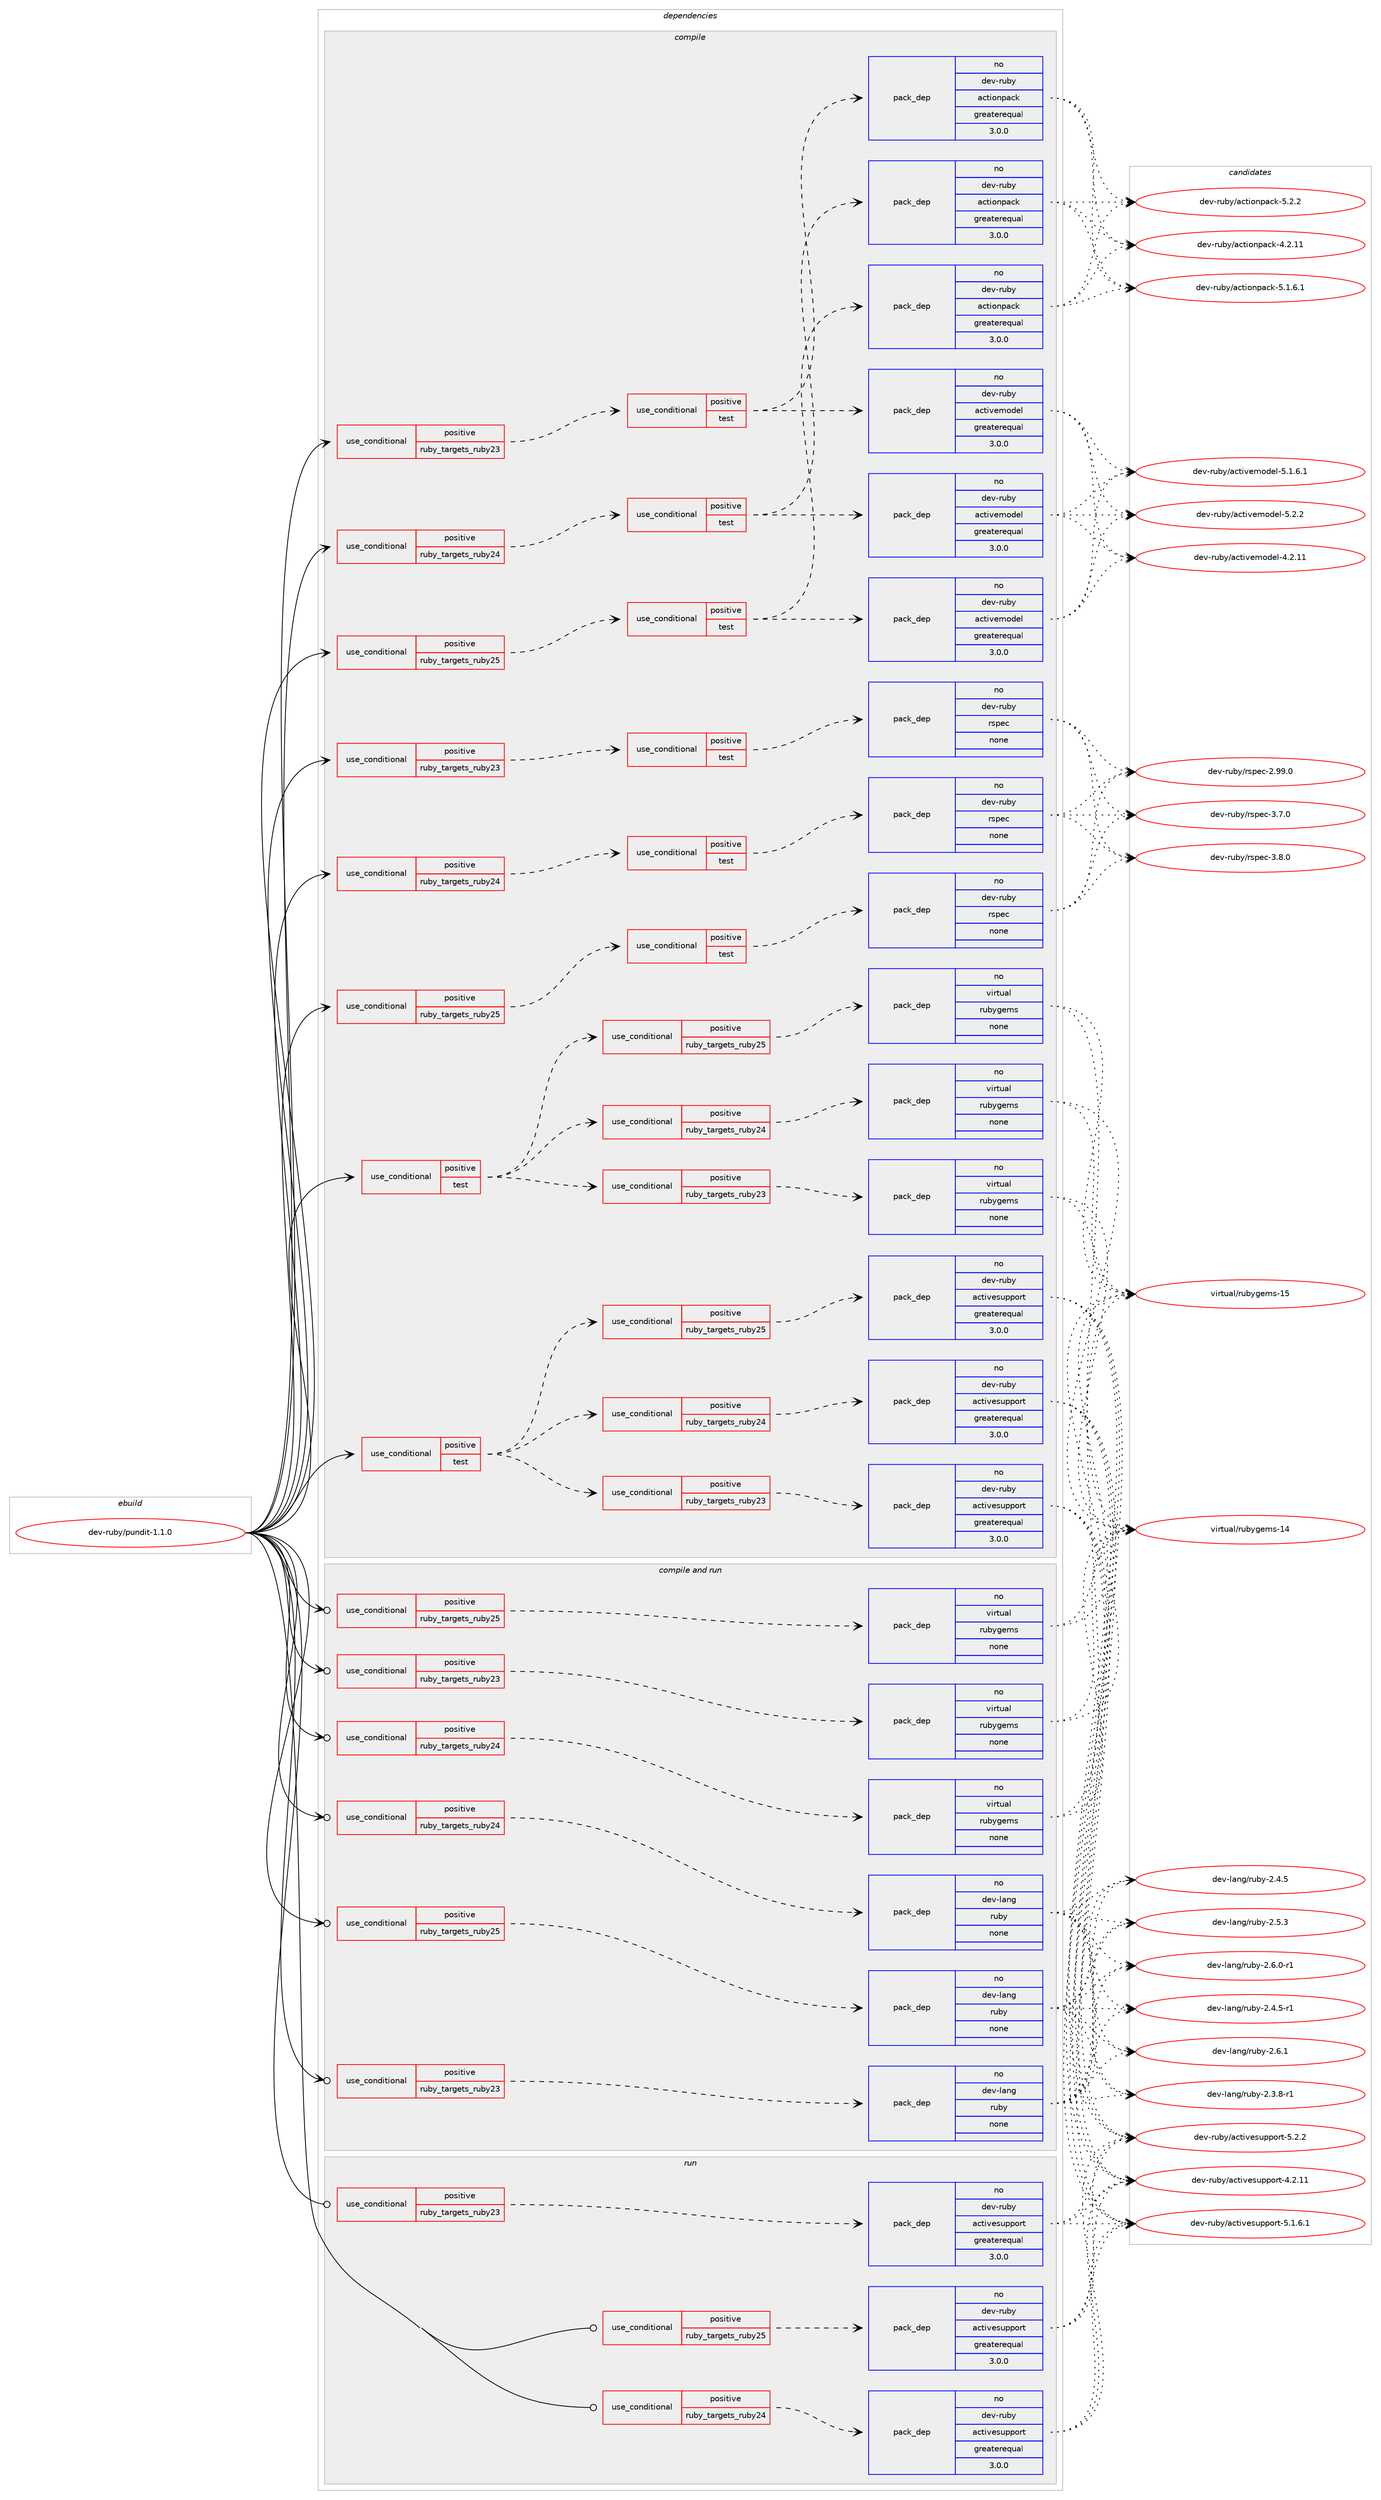 digraph prolog {

# *************
# Graph options
# *************

newrank=true;
concentrate=true;
compound=true;
graph [rankdir=LR,fontname=Helvetica,fontsize=10,ranksep=1.5];#, ranksep=2.5, nodesep=0.2];
edge  [arrowhead=vee];
node  [fontname=Helvetica,fontsize=10];

# **********
# The ebuild
# **********

subgraph cluster_leftcol {
color=gray;
rank=same;
label=<<i>ebuild</i>>;
id [label="dev-ruby/pundit-1.1.0", color=red, width=4, href="../dev-ruby/pundit-1.1.0.svg"];
}

# ****************
# The dependencies
# ****************

subgraph cluster_midcol {
color=gray;
label=<<i>dependencies</i>>;
subgraph cluster_compile {
fillcolor="#eeeeee";
style=filled;
label=<<i>compile</i>>;
subgraph cond410048 {
dependency1512739 [label=<<TABLE BORDER="0" CELLBORDER="1" CELLSPACING="0" CELLPADDING="4"><TR><TD ROWSPAN="3" CELLPADDING="10">use_conditional</TD></TR><TR><TD>positive</TD></TR><TR><TD>ruby_targets_ruby23</TD></TR></TABLE>>, shape=none, color=red];
subgraph cond410049 {
dependency1512740 [label=<<TABLE BORDER="0" CELLBORDER="1" CELLSPACING="0" CELLPADDING="4"><TR><TD ROWSPAN="3" CELLPADDING="10">use_conditional</TD></TR><TR><TD>positive</TD></TR><TR><TD>test</TD></TR></TABLE>>, shape=none, color=red];
subgraph pack1079185 {
dependency1512741 [label=<<TABLE BORDER="0" CELLBORDER="1" CELLSPACING="0" CELLPADDING="4" WIDTH="220"><TR><TD ROWSPAN="6" CELLPADDING="30">pack_dep</TD></TR><TR><TD WIDTH="110">no</TD></TR><TR><TD>dev-ruby</TD></TR><TR><TD>actionpack</TD></TR><TR><TD>greaterequal</TD></TR><TR><TD>3.0.0</TD></TR></TABLE>>, shape=none, color=blue];
}
dependency1512740:e -> dependency1512741:w [weight=20,style="dashed",arrowhead="vee"];
subgraph pack1079186 {
dependency1512742 [label=<<TABLE BORDER="0" CELLBORDER="1" CELLSPACING="0" CELLPADDING="4" WIDTH="220"><TR><TD ROWSPAN="6" CELLPADDING="30">pack_dep</TD></TR><TR><TD WIDTH="110">no</TD></TR><TR><TD>dev-ruby</TD></TR><TR><TD>activemodel</TD></TR><TR><TD>greaterequal</TD></TR><TR><TD>3.0.0</TD></TR></TABLE>>, shape=none, color=blue];
}
dependency1512740:e -> dependency1512742:w [weight=20,style="dashed",arrowhead="vee"];
}
dependency1512739:e -> dependency1512740:w [weight=20,style="dashed",arrowhead="vee"];
}
id:e -> dependency1512739:w [weight=20,style="solid",arrowhead="vee"];
subgraph cond410050 {
dependency1512743 [label=<<TABLE BORDER="0" CELLBORDER="1" CELLSPACING="0" CELLPADDING="4"><TR><TD ROWSPAN="3" CELLPADDING="10">use_conditional</TD></TR><TR><TD>positive</TD></TR><TR><TD>ruby_targets_ruby23</TD></TR></TABLE>>, shape=none, color=red];
subgraph cond410051 {
dependency1512744 [label=<<TABLE BORDER="0" CELLBORDER="1" CELLSPACING="0" CELLPADDING="4"><TR><TD ROWSPAN="3" CELLPADDING="10">use_conditional</TD></TR><TR><TD>positive</TD></TR><TR><TD>test</TD></TR></TABLE>>, shape=none, color=red];
subgraph pack1079187 {
dependency1512745 [label=<<TABLE BORDER="0" CELLBORDER="1" CELLSPACING="0" CELLPADDING="4" WIDTH="220"><TR><TD ROWSPAN="6" CELLPADDING="30">pack_dep</TD></TR><TR><TD WIDTH="110">no</TD></TR><TR><TD>dev-ruby</TD></TR><TR><TD>rspec</TD></TR><TR><TD>none</TD></TR><TR><TD></TD></TR></TABLE>>, shape=none, color=blue];
}
dependency1512744:e -> dependency1512745:w [weight=20,style="dashed",arrowhead="vee"];
}
dependency1512743:e -> dependency1512744:w [weight=20,style="dashed",arrowhead="vee"];
}
id:e -> dependency1512743:w [weight=20,style="solid",arrowhead="vee"];
subgraph cond410052 {
dependency1512746 [label=<<TABLE BORDER="0" CELLBORDER="1" CELLSPACING="0" CELLPADDING="4"><TR><TD ROWSPAN="3" CELLPADDING="10">use_conditional</TD></TR><TR><TD>positive</TD></TR><TR><TD>ruby_targets_ruby24</TD></TR></TABLE>>, shape=none, color=red];
subgraph cond410053 {
dependency1512747 [label=<<TABLE BORDER="0" CELLBORDER="1" CELLSPACING="0" CELLPADDING="4"><TR><TD ROWSPAN="3" CELLPADDING="10">use_conditional</TD></TR><TR><TD>positive</TD></TR><TR><TD>test</TD></TR></TABLE>>, shape=none, color=red];
subgraph pack1079188 {
dependency1512748 [label=<<TABLE BORDER="0" CELLBORDER="1" CELLSPACING="0" CELLPADDING="4" WIDTH="220"><TR><TD ROWSPAN="6" CELLPADDING="30">pack_dep</TD></TR><TR><TD WIDTH="110">no</TD></TR><TR><TD>dev-ruby</TD></TR><TR><TD>actionpack</TD></TR><TR><TD>greaterequal</TD></TR><TR><TD>3.0.0</TD></TR></TABLE>>, shape=none, color=blue];
}
dependency1512747:e -> dependency1512748:w [weight=20,style="dashed",arrowhead="vee"];
subgraph pack1079189 {
dependency1512749 [label=<<TABLE BORDER="0" CELLBORDER="1" CELLSPACING="0" CELLPADDING="4" WIDTH="220"><TR><TD ROWSPAN="6" CELLPADDING="30">pack_dep</TD></TR><TR><TD WIDTH="110">no</TD></TR><TR><TD>dev-ruby</TD></TR><TR><TD>activemodel</TD></TR><TR><TD>greaterequal</TD></TR><TR><TD>3.0.0</TD></TR></TABLE>>, shape=none, color=blue];
}
dependency1512747:e -> dependency1512749:w [weight=20,style="dashed",arrowhead="vee"];
}
dependency1512746:e -> dependency1512747:w [weight=20,style="dashed",arrowhead="vee"];
}
id:e -> dependency1512746:w [weight=20,style="solid",arrowhead="vee"];
subgraph cond410054 {
dependency1512750 [label=<<TABLE BORDER="0" CELLBORDER="1" CELLSPACING="0" CELLPADDING="4"><TR><TD ROWSPAN="3" CELLPADDING="10">use_conditional</TD></TR><TR><TD>positive</TD></TR><TR><TD>ruby_targets_ruby24</TD></TR></TABLE>>, shape=none, color=red];
subgraph cond410055 {
dependency1512751 [label=<<TABLE BORDER="0" CELLBORDER="1" CELLSPACING="0" CELLPADDING="4"><TR><TD ROWSPAN="3" CELLPADDING="10">use_conditional</TD></TR><TR><TD>positive</TD></TR><TR><TD>test</TD></TR></TABLE>>, shape=none, color=red];
subgraph pack1079190 {
dependency1512752 [label=<<TABLE BORDER="0" CELLBORDER="1" CELLSPACING="0" CELLPADDING="4" WIDTH="220"><TR><TD ROWSPAN="6" CELLPADDING="30">pack_dep</TD></TR><TR><TD WIDTH="110">no</TD></TR><TR><TD>dev-ruby</TD></TR><TR><TD>rspec</TD></TR><TR><TD>none</TD></TR><TR><TD></TD></TR></TABLE>>, shape=none, color=blue];
}
dependency1512751:e -> dependency1512752:w [weight=20,style="dashed",arrowhead="vee"];
}
dependency1512750:e -> dependency1512751:w [weight=20,style="dashed",arrowhead="vee"];
}
id:e -> dependency1512750:w [weight=20,style="solid",arrowhead="vee"];
subgraph cond410056 {
dependency1512753 [label=<<TABLE BORDER="0" CELLBORDER="1" CELLSPACING="0" CELLPADDING="4"><TR><TD ROWSPAN="3" CELLPADDING="10">use_conditional</TD></TR><TR><TD>positive</TD></TR><TR><TD>ruby_targets_ruby25</TD></TR></TABLE>>, shape=none, color=red];
subgraph cond410057 {
dependency1512754 [label=<<TABLE BORDER="0" CELLBORDER="1" CELLSPACING="0" CELLPADDING="4"><TR><TD ROWSPAN="3" CELLPADDING="10">use_conditional</TD></TR><TR><TD>positive</TD></TR><TR><TD>test</TD></TR></TABLE>>, shape=none, color=red];
subgraph pack1079191 {
dependency1512755 [label=<<TABLE BORDER="0" CELLBORDER="1" CELLSPACING="0" CELLPADDING="4" WIDTH="220"><TR><TD ROWSPAN="6" CELLPADDING="30">pack_dep</TD></TR><TR><TD WIDTH="110">no</TD></TR><TR><TD>dev-ruby</TD></TR><TR><TD>actionpack</TD></TR><TR><TD>greaterequal</TD></TR><TR><TD>3.0.0</TD></TR></TABLE>>, shape=none, color=blue];
}
dependency1512754:e -> dependency1512755:w [weight=20,style="dashed",arrowhead="vee"];
subgraph pack1079192 {
dependency1512756 [label=<<TABLE BORDER="0" CELLBORDER="1" CELLSPACING="0" CELLPADDING="4" WIDTH="220"><TR><TD ROWSPAN="6" CELLPADDING="30">pack_dep</TD></TR><TR><TD WIDTH="110">no</TD></TR><TR><TD>dev-ruby</TD></TR><TR><TD>activemodel</TD></TR><TR><TD>greaterequal</TD></TR><TR><TD>3.0.0</TD></TR></TABLE>>, shape=none, color=blue];
}
dependency1512754:e -> dependency1512756:w [weight=20,style="dashed",arrowhead="vee"];
}
dependency1512753:e -> dependency1512754:w [weight=20,style="dashed",arrowhead="vee"];
}
id:e -> dependency1512753:w [weight=20,style="solid",arrowhead="vee"];
subgraph cond410058 {
dependency1512757 [label=<<TABLE BORDER="0" CELLBORDER="1" CELLSPACING="0" CELLPADDING="4"><TR><TD ROWSPAN="3" CELLPADDING="10">use_conditional</TD></TR><TR><TD>positive</TD></TR><TR><TD>ruby_targets_ruby25</TD></TR></TABLE>>, shape=none, color=red];
subgraph cond410059 {
dependency1512758 [label=<<TABLE BORDER="0" CELLBORDER="1" CELLSPACING="0" CELLPADDING="4"><TR><TD ROWSPAN="3" CELLPADDING="10">use_conditional</TD></TR><TR><TD>positive</TD></TR><TR><TD>test</TD></TR></TABLE>>, shape=none, color=red];
subgraph pack1079193 {
dependency1512759 [label=<<TABLE BORDER="0" CELLBORDER="1" CELLSPACING="0" CELLPADDING="4" WIDTH="220"><TR><TD ROWSPAN="6" CELLPADDING="30">pack_dep</TD></TR><TR><TD WIDTH="110">no</TD></TR><TR><TD>dev-ruby</TD></TR><TR><TD>rspec</TD></TR><TR><TD>none</TD></TR><TR><TD></TD></TR></TABLE>>, shape=none, color=blue];
}
dependency1512758:e -> dependency1512759:w [weight=20,style="dashed",arrowhead="vee"];
}
dependency1512757:e -> dependency1512758:w [weight=20,style="dashed",arrowhead="vee"];
}
id:e -> dependency1512757:w [weight=20,style="solid",arrowhead="vee"];
subgraph cond410060 {
dependency1512760 [label=<<TABLE BORDER="0" CELLBORDER="1" CELLSPACING="0" CELLPADDING="4"><TR><TD ROWSPAN="3" CELLPADDING="10">use_conditional</TD></TR><TR><TD>positive</TD></TR><TR><TD>test</TD></TR></TABLE>>, shape=none, color=red];
subgraph cond410061 {
dependency1512761 [label=<<TABLE BORDER="0" CELLBORDER="1" CELLSPACING="0" CELLPADDING="4"><TR><TD ROWSPAN="3" CELLPADDING="10">use_conditional</TD></TR><TR><TD>positive</TD></TR><TR><TD>ruby_targets_ruby23</TD></TR></TABLE>>, shape=none, color=red];
subgraph pack1079194 {
dependency1512762 [label=<<TABLE BORDER="0" CELLBORDER="1" CELLSPACING="0" CELLPADDING="4" WIDTH="220"><TR><TD ROWSPAN="6" CELLPADDING="30">pack_dep</TD></TR><TR><TD WIDTH="110">no</TD></TR><TR><TD>dev-ruby</TD></TR><TR><TD>activesupport</TD></TR><TR><TD>greaterequal</TD></TR><TR><TD>3.0.0</TD></TR></TABLE>>, shape=none, color=blue];
}
dependency1512761:e -> dependency1512762:w [weight=20,style="dashed",arrowhead="vee"];
}
dependency1512760:e -> dependency1512761:w [weight=20,style="dashed",arrowhead="vee"];
subgraph cond410062 {
dependency1512763 [label=<<TABLE BORDER="0" CELLBORDER="1" CELLSPACING="0" CELLPADDING="4"><TR><TD ROWSPAN="3" CELLPADDING="10">use_conditional</TD></TR><TR><TD>positive</TD></TR><TR><TD>ruby_targets_ruby24</TD></TR></TABLE>>, shape=none, color=red];
subgraph pack1079195 {
dependency1512764 [label=<<TABLE BORDER="0" CELLBORDER="1" CELLSPACING="0" CELLPADDING="4" WIDTH="220"><TR><TD ROWSPAN="6" CELLPADDING="30">pack_dep</TD></TR><TR><TD WIDTH="110">no</TD></TR><TR><TD>dev-ruby</TD></TR><TR><TD>activesupport</TD></TR><TR><TD>greaterequal</TD></TR><TR><TD>3.0.0</TD></TR></TABLE>>, shape=none, color=blue];
}
dependency1512763:e -> dependency1512764:w [weight=20,style="dashed",arrowhead="vee"];
}
dependency1512760:e -> dependency1512763:w [weight=20,style="dashed",arrowhead="vee"];
subgraph cond410063 {
dependency1512765 [label=<<TABLE BORDER="0" CELLBORDER="1" CELLSPACING="0" CELLPADDING="4"><TR><TD ROWSPAN="3" CELLPADDING="10">use_conditional</TD></TR><TR><TD>positive</TD></TR><TR><TD>ruby_targets_ruby25</TD></TR></TABLE>>, shape=none, color=red];
subgraph pack1079196 {
dependency1512766 [label=<<TABLE BORDER="0" CELLBORDER="1" CELLSPACING="0" CELLPADDING="4" WIDTH="220"><TR><TD ROWSPAN="6" CELLPADDING="30">pack_dep</TD></TR><TR><TD WIDTH="110">no</TD></TR><TR><TD>dev-ruby</TD></TR><TR><TD>activesupport</TD></TR><TR><TD>greaterequal</TD></TR><TR><TD>3.0.0</TD></TR></TABLE>>, shape=none, color=blue];
}
dependency1512765:e -> dependency1512766:w [weight=20,style="dashed",arrowhead="vee"];
}
dependency1512760:e -> dependency1512765:w [weight=20,style="dashed",arrowhead="vee"];
}
id:e -> dependency1512760:w [weight=20,style="solid",arrowhead="vee"];
subgraph cond410064 {
dependency1512767 [label=<<TABLE BORDER="0" CELLBORDER="1" CELLSPACING="0" CELLPADDING="4"><TR><TD ROWSPAN="3" CELLPADDING="10">use_conditional</TD></TR><TR><TD>positive</TD></TR><TR><TD>test</TD></TR></TABLE>>, shape=none, color=red];
subgraph cond410065 {
dependency1512768 [label=<<TABLE BORDER="0" CELLBORDER="1" CELLSPACING="0" CELLPADDING="4"><TR><TD ROWSPAN="3" CELLPADDING="10">use_conditional</TD></TR><TR><TD>positive</TD></TR><TR><TD>ruby_targets_ruby23</TD></TR></TABLE>>, shape=none, color=red];
subgraph pack1079197 {
dependency1512769 [label=<<TABLE BORDER="0" CELLBORDER="1" CELLSPACING="0" CELLPADDING="4" WIDTH="220"><TR><TD ROWSPAN="6" CELLPADDING="30">pack_dep</TD></TR><TR><TD WIDTH="110">no</TD></TR><TR><TD>virtual</TD></TR><TR><TD>rubygems</TD></TR><TR><TD>none</TD></TR><TR><TD></TD></TR></TABLE>>, shape=none, color=blue];
}
dependency1512768:e -> dependency1512769:w [weight=20,style="dashed",arrowhead="vee"];
}
dependency1512767:e -> dependency1512768:w [weight=20,style="dashed",arrowhead="vee"];
subgraph cond410066 {
dependency1512770 [label=<<TABLE BORDER="0" CELLBORDER="1" CELLSPACING="0" CELLPADDING="4"><TR><TD ROWSPAN="3" CELLPADDING="10">use_conditional</TD></TR><TR><TD>positive</TD></TR><TR><TD>ruby_targets_ruby24</TD></TR></TABLE>>, shape=none, color=red];
subgraph pack1079198 {
dependency1512771 [label=<<TABLE BORDER="0" CELLBORDER="1" CELLSPACING="0" CELLPADDING="4" WIDTH="220"><TR><TD ROWSPAN="6" CELLPADDING="30">pack_dep</TD></TR><TR><TD WIDTH="110">no</TD></TR><TR><TD>virtual</TD></TR><TR><TD>rubygems</TD></TR><TR><TD>none</TD></TR><TR><TD></TD></TR></TABLE>>, shape=none, color=blue];
}
dependency1512770:e -> dependency1512771:w [weight=20,style="dashed",arrowhead="vee"];
}
dependency1512767:e -> dependency1512770:w [weight=20,style="dashed",arrowhead="vee"];
subgraph cond410067 {
dependency1512772 [label=<<TABLE BORDER="0" CELLBORDER="1" CELLSPACING="0" CELLPADDING="4"><TR><TD ROWSPAN="3" CELLPADDING="10">use_conditional</TD></TR><TR><TD>positive</TD></TR><TR><TD>ruby_targets_ruby25</TD></TR></TABLE>>, shape=none, color=red];
subgraph pack1079199 {
dependency1512773 [label=<<TABLE BORDER="0" CELLBORDER="1" CELLSPACING="0" CELLPADDING="4" WIDTH="220"><TR><TD ROWSPAN="6" CELLPADDING="30">pack_dep</TD></TR><TR><TD WIDTH="110">no</TD></TR><TR><TD>virtual</TD></TR><TR><TD>rubygems</TD></TR><TR><TD>none</TD></TR><TR><TD></TD></TR></TABLE>>, shape=none, color=blue];
}
dependency1512772:e -> dependency1512773:w [weight=20,style="dashed",arrowhead="vee"];
}
dependency1512767:e -> dependency1512772:w [weight=20,style="dashed",arrowhead="vee"];
}
id:e -> dependency1512767:w [weight=20,style="solid",arrowhead="vee"];
}
subgraph cluster_compileandrun {
fillcolor="#eeeeee";
style=filled;
label=<<i>compile and run</i>>;
subgraph cond410068 {
dependency1512774 [label=<<TABLE BORDER="0" CELLBORDER="1" CELLSPACING="0" CELLPADDING="4"><TR><TD ROWSPAN="3" CELLPADDING="10">use_conditional</TD></TR><TR><TD>positive</TD></TR><TR><TD>ruby_targets_ruby23</TD></TR></TABLE>>, shape=none, color=red];
subgraph pack1079200 {
dependency1512775 [label=<<TABLE BORDER="0" CELLBORDER="1" CELLSPACING="0" CELLPADDING="4" WIDTH="220"><TR><TD ROWSPAN="6" CELLPADDING="30">pack_dep</TD></TR><TR><TD WIDTH="110">no</TD></TR><TR><TD>dev-lang</TD></TR><TR><TD>ruby</TD></TR><TR><TD>none</TD></TR><TR><TD></TD></TR></TABLE>>, shape=none, color=blue];
}
dependency1512774:e -> dependency1512775:w [weight=20,style="dashed",arrowhead="vee"];
}
id:e -> dependency1512774:w [weight=20,style="solid",arrowhead="odotvee"];
subgraph cond410069 {
dependency1512776 [label=<<TABLE BORDER="0" CELLBORDER="1" CELLSPACING="0" CELLPADDING="4"><TR><TD ROWSPAN="3" CELLPADDING="10">use_conditional</TD></TR><TR><TD>positive</TD></TR><TR><TD>ruby_targets_ruby23</TD></TR></TABLE>>, shape=none, color=red];
subgraph pack1079201 {
dependency1512777 [label=<<TABLE BORDER="0" CELLBORDER="1" CELLSPACING="0" CELLPADDING="4" WIDTH="220"><TR><TD ROWSPAN="6" CELLPADDING="30">pack_dep</TD></TR><TR><TD WIDTH="110">no</TD></TR><TR><TD>virtual</TD></TR><TR><TD>rubygems</TD></TR><TR><TD>none</TD></TR><TR><TD></TD></TR></TABLE>>, shape=none, color=blue];
}
dependency1512776:e -> dependency1512777:w [weight=20,style="dashed",arrowhead="vee"];
}
id:e -> dependency1512776:w [weight=20,style="solid",arrowhead="odotvee"];
subgraph cond410070 {
dependency1512778 [label=<<TABLE BORDER="0" CELLBORDER="1" CELLSPACING="0" CELLPADDING="4"><TR><TD ROWSPAN="3" CELLPADDING="10">use_conditional</TD></TR><TR><TD>positive</TD></TR><TR><TD>ruby_targets_ruby24</TD></TR></TABLE>>, shape=none, color=red];
subgraph pack1079202 {
dependency1512779 [label=<<TABLE BORDER="0" CELLBORDER="1" CELLSPACING="0" CELLPADDING="4" WIDTH="220"><TR><TD ROWSPAN="6" CELLPADDING="30">pack_dep</TD></TR><TR><TD WIDTH="110">no</TD></TR><TR><TD>dev-lang</TD></TR><TR><TD>ruby</TD></TR><TR><TD>none</TD></TR><TR><TD></TD></TR></TABLE>>, shape=none, color=blue];
}
dependency1512778:e -> dependency1512779:w [weight=20,style="dashed",arrowhead="vee"];
}
id:e -> dependency1512778:w [weight=20,style="solid",arrowhead="odotvee"];
subgraph cond410071 {
dependency1512780 [label=<<TABLE BORDER="0" CELLBORDER="1" CELLSPACING="0" CELLPADDING="4"><TR><TD ROWSPAN="3" CELLPADDING="10">use_conditional</TD></TR><TR><TD>positive</TD></TR><TR><TD>ruby_targets_ruby24</TD></TR></TABLE>>, shape=none, color=red];
subgraph pack1079203 {
dependency1512781 [label=<<TABLE BORDER="0" CELLBORDER="1" CELLSPACING="0" CELLPADDING="4" WIDTH="220"><TR><TD ROWSPAN="6" CELLPADDING="30">pack_dep</TD></TR><TR><TD WIDTH="110">no</TD></TR><TR><TD>virtual</TD></TR><TR><TD>rubygems</TD></TR><TR><TD>none</TD></TR><TR><TD></TD></TR></TABLE>>, shape=none, color=blue];
}
dependency1512780:e -> dependency1512781:w [weight=20,style="dashed",arrowhead="vee"];
}
id:e -> dependency1512780:w [weight=20,style="solid",arrowhead="odotvee"];
subgraph cond410072 {
dependency1512782 [label=<<TABLE BORDER="0" CELLBORDER="1" CELLSPACING="0" CELLPADDING="4"><TR><TD ROWSPAN="3" CELLPADDING="10">use_conditional</TD></TR><TR><TD>positive</TD></TR><TR><TD>ruby_targets_ruby25</TD></TR></TABLE>>, shape=none, color=red];
subgraph pack1079204 {
dependency1512783 [label=<<TABLE BORDER="0" CELLBORDER="1" CELLSPACING="0" CELLPADDING="4" WIDTH="220"><TR><TD ROWSPAN="6" CELLPADDING="30">pack_dep</TD></TR><TR><TD WIDTH="110">no</TD></TR><TR><TD>dev-lang</TD></TR><TR><TD>ruby</TD></TR><TR><TD>none</TD></TR><TR><TD></TD></TR></TABLE>>, shape=none, color=blue];
}
dependency1512782:e -> dependency1512783:w [weight=20,style="dashed",arrowhead="vee"];
}
id:e -> dependency1512782:w [weight=20,style="solid",arrowhead="odotvee"];
subgraph cond410073 {
dependency1512784 [label=<<TABLE BORDER="0" CELLBORDER="1" CELLSPACING="0" CELLPADDING="4"><TR><TD ROWSPAN="3" CELLPADDING="10">use_conditional</TD></TR><TR><TD>positive</TD></TR><TR><TD>ruby_targets_ruby25</TD></TR></TABLE>>, shape=none, color=red];
subgraph pack1079205 {
dependency1512785 [label=<<TABLE BORDER="0" CELLBORDER="1" CELLSPACING="0" CELLPADDING="4" WIDTH="220"><TR><TD ROWSPAN="6" CELLPADDING="30">pack_dep</TD></TR><TR><TD WIDTH="110">no</TD></TR><TR><TD>virtual</TD></TR><TR><TD>rubygems</TD></TR><TR><TD>none</TD></TR><TR><TD></TD></TR></TABLE>>, shape=none, color=blue];
}
dependency1512784:e -> dependency1512785:w [weight=20,style="dashed",arrowhead="vee"];
}
id:e -> dependency1512784:w [weight=20,style="solid",arrowhead="odotvee"];
}
subgraph cluster_run {
fillcolor="#eeeeee";
style=filled;
label=<<i>run</i>>;
subgraph cond410074 {
dependency1512786 [label=<<TABLE BORDER="0" CELLBORDER="1" CELLSPACING="0" CELLPADDING="4"><TR><TD ROWSPAN="3" CELLPADDING="10">use_conditional</TD></TR><TR><TD>positive</TD></TR><TR><TD>ruby_targets_ruby23</TD></TR></TABLE>>, shape=none, color=red];
subgraph pack1079206 {
dependency1512787 [label=<<TABLE BORDER="0" CELLBORDER="1" CELLSPACING="0" CELLPADDING="4" WIDTH="220"><TR><TD ROWSPAN="6" CELLPADDING="30">pack_dep</TD></TR><TR><TD WIDTH="110">no</TD></TR><TR><TD>dev-ruby</TD></TR><TR><TD>activesupport</TD></TR><TR><TD>greaterequal</TD></TR><TR><TD>3.0.0</TD></TR></TABLE>>, shape=none, color=blue];
}
dependency1512786:e -> dependency1512787:w [weight=20,style="dashed",arrowhead="vee"];
}
id:e -> dependency1512786:w [weight=20,style="solid",arrowhead="odot"];
subgraph cond410075 {
dependency1512788 [label=<<TABLE BORDER="0" CELLBORDER="1" CELLSPACING="0" CELLPADDING="4"><TR><TD ROWSPAN="3" CELLPADDING="10">use_conditional</TD></TR><TR><TD>positive</TD></TR><TR><TD>ruby_targets_ruby24</TD></TR></TABLE>>, shape=none, color=red];
subgraph pack1079207 {
dependency1512789 [label=<<TABLE BORDER="0" CELLBORDER="1" CELLSPACING="0" CELLPADDING="4" WIDTH="220"><TR><TD ROWSPAN="6" CELLPADDING="30">pack_dep</TD></TR><TR><TD WIDTH="110">no</TD></TR><TR><TD>dev-ruby</TD></TR><TR><TD>activesupport</TD></TR><TR><TD>greaterequal</TD></TR><TR><TD>3.0.0</TD></TR></TABLE>>, shape=none, color=blue];
}
dependency1512788:e -> dependency1512789:w [weight=20,style="dashed",arrowhead="vee"];
}
id:e -> dependency1512788:w [weight=20,style="solid",arrowhead="odot"];
subgraph cond410076 {
dependency1512790 [label=<<TABLE BORDER="0" CELLBORDER="1" CELLSPACING="0" CELLPADDING="4"><TR><TD ROWSPAN="3" CELLPADDING="10">use_conditional</TD></TR><TR><TD>positive</TD></TR><TR><TD>ruby_targets_ruby25</TD></TR></TABLE>>, shape=none, color=red];
subgraph pack1079208 {
dependency1512791 [label=<<TABLE BORDER="0" CELLBORDER="1" CELLSPACING="0" CELLPADDING="4" WIDTH="220"><TR><TD ROWSPAN="6" CELLPADDING="30">pack_dep</TD></TR><TR><TD WIDTH="110">no</TD></TR><TR><TD>dev-ruby</TD></TR><TR><TD>activesupport</TD></TR><TR><TD>greaterequal</TD></TR><TR><TD>3.0.0</TD></TR></TABLE>>, shape=none, color=blue];
}
dependency1512790:e -> dependency1512791:w [weight=20,style="dashed",arrowhead="vee"];
}
id:e -> dependency1512790:w [weight=20,style="solid",arrowhead="odot"];
}
}

# **************
# The candidates
# **************

subgraph cluster_choices {
rank=same;
color=gray;
label=<<i>candidates</i>>;

subgraph choice1079185 {
color=black;
nodesep=1;
choice1001011184511411798121479799116105111110112979910745524650464949 [label="dev-ruby/actionpack-4.2.11", color=red, width=4,href="../dev-ruby/actionpack-4.2.11.svg"];
choice100101118451141179812147979911610511111011297991074553464946544649 [label="dev-ruby/actionpack-5.1.6.1", color=red, width=4,href="../dev-ruby/actionpack-5.1.6.1.svg"];
choice10010111845114117981214797991161051111101129799107455346504650 [label="dev-ruby/actionpack-5.2.2", color=red, width=4,href="../dev-ruby/actionpack-5.2.2.svg"];
dependency1512741:e -> choice1001011184511411798121479799116105111110112979910745524650464949:w [style=dotted,weight="100"];
dependency1512741:e -> choice100101118451141179812147979911610511111011297991074553464946544649:w [style=dotted,weight="100"];
dependency1512741:e -> choice10010111845114117981214797991161051111101129799107455346504650:w [style=dotted,weight="100"];
}
subgraph choice1079186 {
color=black;
nodesep=1;
choice100101118451141179812147979911610511810110911110010110845524650464949 [label="dev-ruby/activemodel-4.2.11", color=red, width=4,href="../dev-ruby/activemodel-4.2.11.svg"];
choice10010111845114117981214797991161051181011091111001011084553464946544649 [label="dev-ruby/activemodel-5.1.6.1", color=red, width=4,href="../dev-ruby/activemodel-5.1.6.1.svg"];
choice1001011184511411798121479799116105118101109111100101108455346504650 [label="dev-ruby/activemodel-5.2.2", color=red, width=4,href="../dev-ruby/activemodel-5.2.2.svg"];
dependency1512742:e -> choice100101118451141179812147979911610511810110911110010110845524650464949:w [style=dotted,weight="100"];
dependency1512742:e -> choice10010111845114117981214797991161051181011091111001011084553464946544649:w [style=dotted,weight="100"];
dependency1512742:e -> choice1001011184511411798121479799116105118101109111100101108455346504650:w [style=dotted,weight="100"];
}
subgraph choice1079187 {
color=black;
nodesep=1;
choice1001011184511411798121471141151121019945504657574648 [label="dev-ruby/rspec-2.99.0", color=red, width=4,href="../dev-ruby/rspec-2.99.0.svg"];
choice10010111845114117981214711411511210199455146554648 [label="dev-ruby/rspec-3.7.0", color=red, width=4,href="../dev-ruby/rspec-3.7.0.svg"];
choice10010111845114117981214711411511210199455146564648 [label="dev-ruby/rspec-3.8.0", color=red, width=4,href="../dev-ruby/rspec-3.8.0.svg"];
dependency1512745:e -> choice1001011184511411798121471141151121019945504657574648:w [style=dotted,weight="100"];
dependency1512745:e -> choice10010111845114117981214711411511210199455146554648:w [style=dotted,weight="100"];
dependency1512745:e -> choice10010111845114117981214711411511210199455146564648:w [style=dotted,weight="100"];
}
subgraph choice1079188 {
color=black;
nodesep=1;
choice1001011184511411798121479799116105111110112979910745524650464949 [label="dev-ruby/actionpack-4.2.11", color=red, width=4,href="../dev-ruby/actionpack-4.2.11.svg"];
choice100101118451141179812147979911610511111011297991074553464946544649 [label="dev-ruby/actionpack-5.1.6.1", color=red, width=4,href="../dev-ruby/actionpack-5.1.6.1.svg"];
choice10010111845114117981214797991161051111101129799107455346504650 [label="dev-ruby/actionpack-5.2.2", color=red, width=4,href="../dev-ruby/actionpack-5.2.2.svg"];
dependency1512748:e -> choice1001011184511411798121479799116105111110112979910745524650464949:w [style=dotted,weight="100"];
dependency1512748:e -> choice100101118451141179812147979911610511111011297991074553464946544649:w [style=dotted,weight="100"];
dependency1512748:e -> choice10010111845114117981214797991161051111101129799107455346504650:w [style=dotted,weight="100"];
}
subgraph choice1079189 {
color=black;
nodesep=1;
choice100101118451141179812147979911610511810110911110010110845524650464949 [label="dev-ruby/activemodel-4.2.11", color=red, width=4,href="../dev-ruby/activemodel-4.2.11.svg"];
choice10010111845114117981214797991161051181011091111001011084553464946544649 [label="dev-ruby/activemodel-5.1.6.1", color=red, width=4,href="../dev-ruby/activemodel-5.1.6.1.svg"];
choice1001011184511411798121479799116105118101109111100101108455346504650 [label="dev-ruby/activemodel-5.2.2", color=red, width=4,href="../dev-ruby/activemodel-5.2.2.svg"];
dependency1512749:e -> choice100101118451141179812147979911610511810110911110010110845524650464949:w [style=dotted,weight="100"];
dependency1512749:e -> choice10010111845114117981214797991161051181011091111001011084553464946544649:w [style=dotted,weight="100"];
dependency1512749:e -> choice1001011184511411798121479799116105118101109111100101108455346504650:w [style=dotted,weight="100"];
}
subgraph choice1079190 {
color=black;
nodesep=1;
choice1001011184511411798121471141151121019945504657574648 [label="dev-ruby/rspec-2.99.0", color=red, width=4,href="../dev-ruby/rspec-2.99.0.svg"];
choice10010111845114117981214711411511210199455146554648 [label="dev-ruby/rspec-3.7.0", color=red, width=4,href="../dev-ruby/rspec-3.7.0.svg"];
choice10010111845114117981214711411511210199455146564648 [label="dev-ruby/rspec-3.8.0", color=red, width=4,href="../dev-ruby/rspec-3.8.0.svg"];
dependency1512752:e -> choice1001011184511411798121471141151121019945504657574648:w [style=dotted,weight="100"];
dependency1512752:e -> choice10010111845114117981214711411511210199455146554648:w [style=dotted,weight="100"];
dependency1512752:e -> choice10010111845114117981214711411511210199455146564648:w [style=dotted,weight="100"];
}
subgraph choice1079191 {
color=black;
nodesep=1;
choice1001011184511411798121479799116105111110112979910745524650464949 [label="dev-ruby/actionpack-4.2.11", color=red, width=4,href="../dev-ruby/actionpack-4.2.11.svg"];
choice100101118451141179812147979911610511111011297991074553464946544649 [label="dev-ruby/actionpack-5.1.6.1", color=red, width=4,href="../dev-ruby/actionpack-5.1.6.1.svg"];
choice10010111845114117981214797991161051111101129799107455346504650 [label="dev-ruby/actionpack-5.2.2", color=red, width=4,href="../dev-ruby/actionpack-5.2.2.svg"];
dependency1512755:e -> choice1001011184511411798121479799116105111110112979910745524650464949:w [style=dotted,weight="100"];
dependency1512755:e -> choice100101118451141179812147979911610511111011297991074553464946544649:w [style=dotted,weight="100"];
dependency1512755:e -> choice10010111845114117981214797991161051111101129799107455346504650:w [style=dotted,weight="100"];
}
subgraph choice1079192 {
color=black;
nodesep=1;
choice100101118451141179812147979911610511810110911110010110845524650464949 [label="dev-ruby/activemodel-4.2.11", color=red, width=4,href="../dev-ruby/activemodel-4.2.11.svg"];
choice10010111845114117981214797991161051181011091111001011084553464946544649 [label="dev-ruby/activemodel-5.1.6.1", color=red, width=4,href="../dev-ruby/activemodel-5.1.6.1.svg"];
choice1001011184511411798121479799116105118101109111100101108455346504650 [label="dev-ruby/activemodel-5.2.2", color=red, width=4,href="../dev-ruby/activemodel-5.2.2.svg"];
dependency1512756:e -> choice100101118451141179812147979911610511810110911110010110845524650464949:w [style=dotted,weight="100"];
dependency1512756:e -> choice10010111845114117981214797991161051181011091111001011084553464946544649:w [style=dotted,weight="100"];
dependency1512756:e -> choice1001011184511411798121479799116105118101109111100101108455346504650:w [style=dotted,weight="100"];
}
subgraph choice1079193 {
color=black;
nodesep=1;
choice1001011184511411798121471141151121019945504657574648 [label="dev-ruby/rspec-2.99.0", color=red, width=4,href="../dev-ruby/rspec-2.99.0.svg"];
choice10010111845114117981214711411511210199455146554648 [label="dev-ruby/rspec-3.7.0", color=red, width=4,href="../dev-ruby/rspec-3.7.0.svg"];
choice10010111845114117981214711411511210199455146564648 [label="dev-ruby/rspec-3.8.0", color=red, width=4,href="../dev-ruby/rspec-3.8.0.svg"];
dependency1512759:e -> choice1001011184511411798121471141151121019945504657574648:w [style=dotted,weight="100"];
dependency1512759:e -> choice10010111845114117981214711411511210199455146554648:w [style=dotted,weight="100"];
dependency1512759:e -> choice10010111845114117981214711411511210199455146564648:w [style=dotted,weight="100"];
}
subgraph choice1079194 {
color=black;
nodesep=1;
choice100101118451141179812147979911610511810111511711211211111411645524650464949 [label="dev-ruby/activesupport-4.2.11", color=red, width=4,href="../dev-ruby/activesupport-4.2.11.svg"];
choice10010111845114117981214797991161051181011151171121121111141164553464946544649 [label="dev-ruby/activesupport-5.1.6.1", color=red, width=4,href="../dev-ruby/activesupport-5.1.6.1.svg"];
choice1001011184511411798121479799116105118101115117112112111114116455346504650 [label="dev-ruby/activesupport-5.2.2", color=red, width=4,href="../dev-ruby/activesupport-5.2.2.svg"];
dependency1512762:e -> choice100101118451141179812147979911610511810111511711211211111411645524650464949:w [style=dotted,weight="100"];
dependency1512762:e -> choice10010111845114117981214797991161051181011151171121121111141164553464946544649:w [style=dotted,weight="100"];
dependency1512762:e -> choice1001011184511411798121479799116105118101115117112112111114116455346504650:w [style=dotted,weight="100"];
}
subgraph choice1079195 {
color=black;
nodesep=1;
choice100101118451141179812147979911610511810111511711211211111411645524650464949 [label="dev-ruby/activesupport-4.2.11", color=red, width=4,href="../dev-ruby/activesupport-4.2.11.svg"];
choice10010111845114117981214797991161051181011151171121121111141164553464946544649 [label="dev-ruby/activesupport-5.1.6.1", color=red, width=4,href="../dev-ruby/activesupport-5.1.6.1.svg"];
choice1001011184511411798121479799116105118101115117112112111114116455346504650 [label="dev-ruby/activesupport-5.2.2", color=red, width=4,href="../dev-ruby/activesupport-5.2.2.svg"];
dependency1512764:e -> choice100101118451141179812147979911610511810111511711211211111411645524650464949:w [style=dotted,weight="100"];
dependency1512764:e -> choice10010111845114117981214797991161051181011151171121121111141164553464946544649:w [style=dotted,weight="100"];
dependency1512764:e -> choice1001011184511411798121479799116105118101115117112112111114116455346504650:w [style=dotted,weight="100"];
}
subgraph choice1079196 {
color=black;
nodesep=1;
choice100101118451141179812147979911610511810111511711211211111411645524650464949 [label="dev-ruby/activesupport-4.2.11", color=red, width=4,href="../dev-ruby/activesupport-4.2.11.svg"];
choice10010111845114117981214797991161051181011151171121121111141164553464946544649 [label="dev-ruby/activesupport-5.1.6.1", color=red, width=4,href="../dev-ruby/activesupport-5.1.6.1.svg"];
choice1001011184511411798121479799116105118101115117112112111114116455346504650 [label="dev-ruby/activesupport-5.2.2", color=red, width=4,href="../dev-ruby/activesupport-5.2.2.svg"];
dependency1512766:e -> choice100101118451141179812147979911610511810111511711211211111411645524650464949:w [style=dotted,weight="100"];
dependency1512766:e -> choice10010111845114117981214797991161051181011151171121121111141164553464946544649:w [style=dotted,weight="100"];
dependency1512766:e -> choice1001011184511411798121479799116105118101115117112112111114116455346504650:w [style=dotted,weight="100"];
}
subgraph choice1079197 {
color=black;
nodesep=1;
choice118105114116117971084711411798121103101109115454952 [label="virtual/rubygems-14", color=red, width=4,href="../virtual/rubygems-14.svg"];
choice118105114116117971084711411798121103101109115454953 [label="virtual/rubygems-15", color=red, width=4,href="../virtual/rubygems-15.svg"];
dependency1512769:e -> choice118105114116117971084711411798121103101109115454952:w [style=dotted,weight="100"];
dependency1512769:e -> choice118105114116117971084711411798121103101109115454953:w [style=dotted,weight="100"];
}
subgraph choice1079198 {
color=black;
nodesep=1;
choice118105114116117971084711411798121103101109115454952 [label="virtual/rubygems-14", color=red, width=4,href="../virtual/rubygems-14.svg"];
choice118105114116117971084711411798121103101109115454953 [label="virtual/rubygems-15", color=red, width=4,href="../virtual/rubygems-15.svg"];
dependency1512771:e -> choice118105114116117971084711411798121103101109115454952:w [style=dotted,weight="100"];
dependency1512771:e -> choice118105114116117971084711411798121103101109115454953:w [style=dotted,weight="100"];
}
subgraph choice1079199 {
color=black;
nodesep=1;
choice118105114116117971084711411798121103101109115454952 [label="virtual/rubygems-14", color=red, width=4,href="../virtual/rubygems-14.svg"];
choice118105114116117971084711411798121103101109115454953 [label="virtual/rubygems-15", color=red, width=4,href="../virtual/rubygems-15.svg"];
dependency1512773:e -> choice118105114116117971084711411798121103101109115454952:w [style=dotted,weight="100"];
dependency1512773:e -> choice118105114116117971084711411798121103101109115454953:w [style=dotted,weight="100"];
}
subgraph choice1079200 {
color=black;
nodesep=1;
choice100101118451089711010347114117981214550465146564511449 [label="dev-lang/ruby-2.3.8-r1", color=red, width=4,href="../dev-lang/ruby-2.3.8-r1.svg"];
choice10010111845108971101034711411798121455046524653 [label="dev-lang/ruby-2.4.5", color=red, width=4,href="../dev-lang/ruby-2.4.5.svg"];
choice100101118451089711010347114117981214550465246534511449 [label="dev-lang/ruby-2.4.5-r1", color=red, width=4,href="../dev-lang/ruby-2.4.5-r1.svg"];
choice10010111845108971101034711411798121455046534651 [label="dev-lang/ruby-2.5.3", color=red, width=4,href="../dev-lang/ruby-2.5.3.svg"];
choice100101118451089711010347114117981214550465446484511449 [label="dev-lang/ruby-2.6.0-r1", color=red, width=4,href="../dev-lang/ruby-2.6.0-r1.svg"];
choice10010111845108971101034711411798121455046544649 [label="dev-lang/ruby-2.6.1", color=red, width=4,href="../dev-lang/ruby-2.6.1.svg"];
dependency1512775:e -> choice100101118451089711010347114117981214550465146564511449:w [style=dotted,weight="100"];
dependency1512775:e -> choice10010111845108971101034711411798121455046524653:w [style=dotted,weight="100"];
dependency1512775:e -> choice100101118451089711010347114117981214550465246534511449:w [style=dotted,weight="100"];
dependency1512775:e -> choice10010111845108971101034711411798121455046534651:w [style=dotted,weight="100"];
dependency1512775:e -> choice100101118451089711010347114117981214550465446484511449:w [style=dotted,weight="100"];
dependency1512775:e -> choice10010111845108971101034711411798121455046544649:w [style=dotted,weight="100"];
}
subgraph choice1079201 {
color=black;
nodesep=1;
choice118105114116117971084711411798121103101109115454952 [label="virtual/rubygems-14", color=red, width=4,href="../virtual/rubygems-14.svg"];
choice118105114116117971084711411798121103101109115454953 [label="virtual/rubygems-15", color=red, width=4,href="../virtual/rubygems-15.svg"];
dependency1512777:e -> choice118105114116117971084711411798121103101109115454952:w [style=dotted,weight="100"];
dependency1512777:e -> choice118105114116117971084711411798121103101109115454953:w [style=dotted,weight="100"];
}
subgraph choice1079202 {
color=black;
nodesep=1;
choice100101118451089711010347114117981214550465146564511449 [label="dev-lang/ruby-2.3.8-r1", color=red, width=4,href="../dev-lang/ruby-2.3.8-r1.svg"];
choice10010111845108971101034711411798121455046524653 [label="dev-lang/ruby-2.4.5", color=red, width=4,href="../dev-lang/ruby-2.4.5.svg"];
choice100101118451089711010347114117981214550465246534511449 [label="dev-lang/ruby-2.4.5-r1", color=red, width=4,href="../dev-lang/ruby-2.4.5-r1.svg"];
choice10010111845108971101034711411798121455046534651 [label="dev-lang/ruby-2.5.3", color=red, width=4,href="../dev-lang/ruby-2.5.3.svg"];
choice100101118451089711010347114117981214550465446484511449 [label="dev-lang/ruby-2.6.0-r1", color=red, width=4,href="../dev-lang/ruby-2.6.0-r1.svg"];
choice10010111845108971101034711411798121455046544649 [label="dev-lang/ruby-2.6.1", color=red, width=4,href="../dev-lang/ruby-2.6.1.svg"];
dependency1512779:e -> choice100101118451089711010347114117981214550465146564511449:w [style=dotted,weight="100"];
dependency1512779:e -> choice10010111845108971101034711411798121455046524653:w [style=dotted,weight="100"];
dependency1512779:e -> choice100101118451089711010347114117981214550465246534511449:w [style=dotted,weight="100"];
dependency1512779:e -> choice10010111845108971101034711411798121455046534651:w [style=dotted,weight="100"];
dependency1512779:e -> choice100101118451089711010347114117981214550465446484511449:w [style=dotted,weight="100"];
dependency1512779:e -> choice10010111845108971101034711411798121455046544649:w [style=dotted,weight="100"];
}
subgraph choice1079203 {
color=black;
nodesep=1;
choice118105114116117971084711411798121103101109115454952 [label="virtual/rubygems-14", color=red, width=4,href="../virtual/rubygems-14.svg"];
choice118105114116117971084711411798121103101109115454953 [label="virtual/rubygems-15", color=red, width=4,href="../virtual/rubygems-15.svg"];
dependency1512781:e -> choice118105114116117971084711411798121103101109115454952:w [style=dotted,weight="100"];
dependency1512781:e -> choice118105114116117971084711411798121103101109115454953:w [style=dotted,weight="100"];
}
subgraph choice1079204 {
color=black;
nodesep=1;
choice100101118451089711010347114117981214550465146564511449 [label="dev-lang/ruby-2.3.8-r1", color=red, width=4,href="../dev-lang/ruby-2.3.8-r1.svg"];
choice10010111845108971101034711411798121455046524653 [label="dev-lang/ruby-2.4.5", color=red, width=4,href="../dev-lang/ruby-2.4.5.svg"];
choice100101118451089711010347114117981214550465246534511449 [label="dev-lang/ruby-2.4.5-r1", color=red, width=4,href="../dev-lang/ruby-2.4.5-r1.svg"];
choice10010111845108971101034711411798121455046534651 [label="dev-lang/ruby-2.5.3", color=red, width=4,href="../dev-lang/ruby-2.5.3.svg"];
choice100101118451089711010347114117981214550465446484511449 [label="dev-lang/ruby-2.6.0-r1", color=red, width=4,href="../dev-lang/ruby-2.6.0-r1.svg"];
choice10010111845108971101034711411798121455046544649 [label="dev-lang/ruby-2.6.1", color=red, width=4,href="../dev-lang/ruby-2.6.1.svg"];
dependency1512783:e -> choice100101118451089711010347114117981214550465146564511449:w [style=dotted,weight="100"];
dependency1512783:e -> choice10010111845108971101034711411798121455046524653:w [style=dotted,weight="100"];
dependency1512783:e -> choice100101118451089711010347114117981214550465246534511449:w [style=dotted,weight="100"];
dependency1512783:e -> choice10010111845108971101034711411798121455046534651:w [style=dotted,weight="100"];
dependency1512783:e -> choice100101118451089711010347114117981214550465446484511449:w [style=dotted,weight="100"];
dependency1512783:e -> choice10010111845108971101034711411798121455046544649:w [style=dotted,weight="100"];
}
subgraph choice1079205 {
color=black;
nodesep=1;
choice118105114116117971084711411798121103101109115454952 [label="virtual/rubygems-14", color=red, width=4,href="../virtual/rubygems-14.svg"];
choice118105114116117971084711411798121103101109115454953 [label="virtual/rubygems-15", color=red, width=4,href="../virtual/rubygems-15.svg"];
dependency1512785:e -> choice118105114116117971084711411798121103101109115454952:w [style=dotted,weight="100"];
dependency1512785:e -> choice118105114116117971084711411798121103101109115454953:w [style=dotted,weight="100"];
}
subgraph choice1079206 {
color=black;
nodesep=1;
choice100101118451141179812147979911610511810111511711211211111411645524650464949 [label="dev-ruby/activesupport-4.2.11", color=red, width=4,href="../dev-ruby/activesupport-4.2.11.svg"];
choice10010111845114117981214797991161051181011151171121121111141164553464946544649 [label="dev-ruby/activesupport-5.1.6.1", color=red, width=4,href="../dev-ruby/activesupport-5.1.6.1.svg"];
choice1001011184511411798121479799116105118101115117112112111114116455346504650 [label="dev-ruby/activesupport-5.2.2", color=red, width=4,href="../dev-ruby/activesupport-5.2.2.svg"];
dependency1512787:e -> choice100101118451141179812147979911610511810111511711211211111411645524650464949:w [style=dotted,weight="100"];
dependency1512787:e -> choice10010111845114117981214797991161051181011151171121121111141164553464946544649:w [style=dotted,weight="100"];
dependency1512787:e -> choice1001011184511411798121479799116105118101115117112112111114116455346504650:w [style=dotted,weight="100"];
}
subgraph choice1079207 {
color=black;
nodesep=1;
choice100101118451141179812147979911610511810111511711211211111411645524650464949 [label="dev-ruby/activesupport-4.2.11", color=red, width=4,href="../dev-ruby/activesupport-4.2.11.svg"];
choice10010111845114117981214797991161051181011151171121121111141164553464946544649 [label="dev-ruby/activesupport-5.1.6.1", color=red, width=4,href="../dev-ruby/activesupport-5.1.6.1.svg"];
choice1001011184511411798121479799116105118101115117112112111114116455346504650 [label="dev-ruby/activesupport-5.2.2", color=red, width=4,href="../dev-ruby/activesupport-5.2.2.svg"];
dependency1512789:e -> choice100101118451141179812147979911610511810111511711211211111411645524650464949:w [style=dotted,weight="100"];
dependency1512789:e -> choice10010111845114117981214797991161051181011151171121121111141164553464946544649:w [style=dotted,weight="100"];
dependency1512789:e -> choice1001011184511411798121479799116105118101115117112112111114116455346504650:w [style=dotted,weight="100"];
}
subgraph choice1079208 {
color=black;
nodesep=1;
choice100101118451141179812147979911610511810111511711211211111411645524650464949 [label="dev-ruby/activesupport-4.2.11", color=red, width=4,href="../dev-ruby/activesupport-4.2.11.svg"];
choice10010111845114117981214797991161051181011151171121121111141164553464946544649 [label="dev-ruby/activesupport-5.1.6.1", color=red, width=4,href="../dev-ruby/activesupport-5.1.6.1.svg"];
choice1001011184511411798121479799116105118101115117112112111114116455346504650 [label="dev-ruby/activesupport-5.2.2", color=red, width=4,href="../dev-ruby/activesupport-5.2.2.svg"];
dependency1512791:e -> choice100101118451141179812147979911610511810111511711211211111411645524650464949:w [style=dotted,weight="100"];
dependency1512791:e -> choice10010111845114117981214797991161051181011151171121121111141164553464946544649:w [style=dotted,weight="100"];
dependency1512791:e -> choice1001011184511411798121479799116105118101115117112112111114116455346504650:w [style=dotted,weight="100"];
}
}

}
